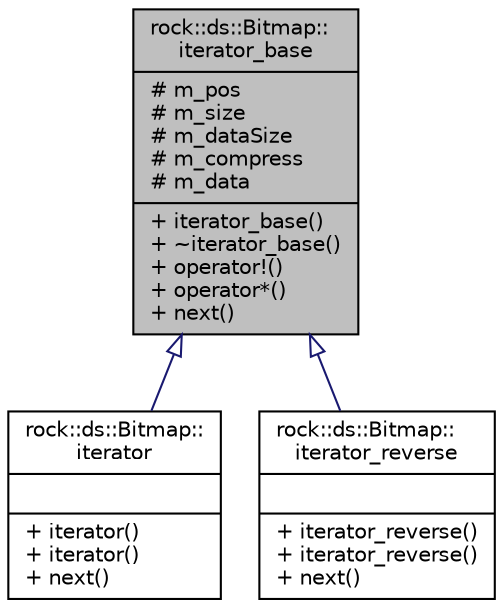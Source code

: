 digraph "rock::ds::Bitmap::iterator_base"
{
 // LATEX_PDF_SIZE
  edge [fontname="Helvetica",fontsize="10",labelfontname="Helvetica",labelfontsize="10"];
  node [fontname="Helvetica",fontsize="10",shape=record];
  Node1 [label="{rock::ds::Bitmap::\literator_base\n|# m_pos\l# m_size\l# m_dataSize\l# m_compress\l# m_data\l|+ iterator_base()\l+ ~iterator_base()\l+ operator!()\l+ operator*()\l+ next()\l}",height=0.2,width=0.4,color="black", fillcolor="grey75", style="filled", fontcolor="black",tooltip=" "];
  Node1 -> Node2 [dir="back",color="midnightblue",fontsize="10",style="solid",arrowtail="onormal"];
  Node2 [label="{rock::ds::Bitmap::\literator\n||+ iterator()\l+ iterator()\l+ next()\l}",height=0.2,width=0.4,color="black", fillcolor="white", style="filled",URL="$classrock_1_1ds_1_1Bitmap_1_1iterator.html",tooltip=" "];
  Node1 -> Node3 [dir="back",color="midnightblue",fontsize="10",style="solid",arrowtail="onormal"];
  Node3 [label="{rock::ds::Bitmap::\literator_reverse\n||+ iterator_reverse()\l+ iterator_reverse()\l+ next()\l}",height=0.2,width=0.4,color="black", fillcolor="white", style="filled",URL="$classrock_1_1ds_1_1Bitmap_1_1iterator__reverse.html",tooltip=" "];
}
